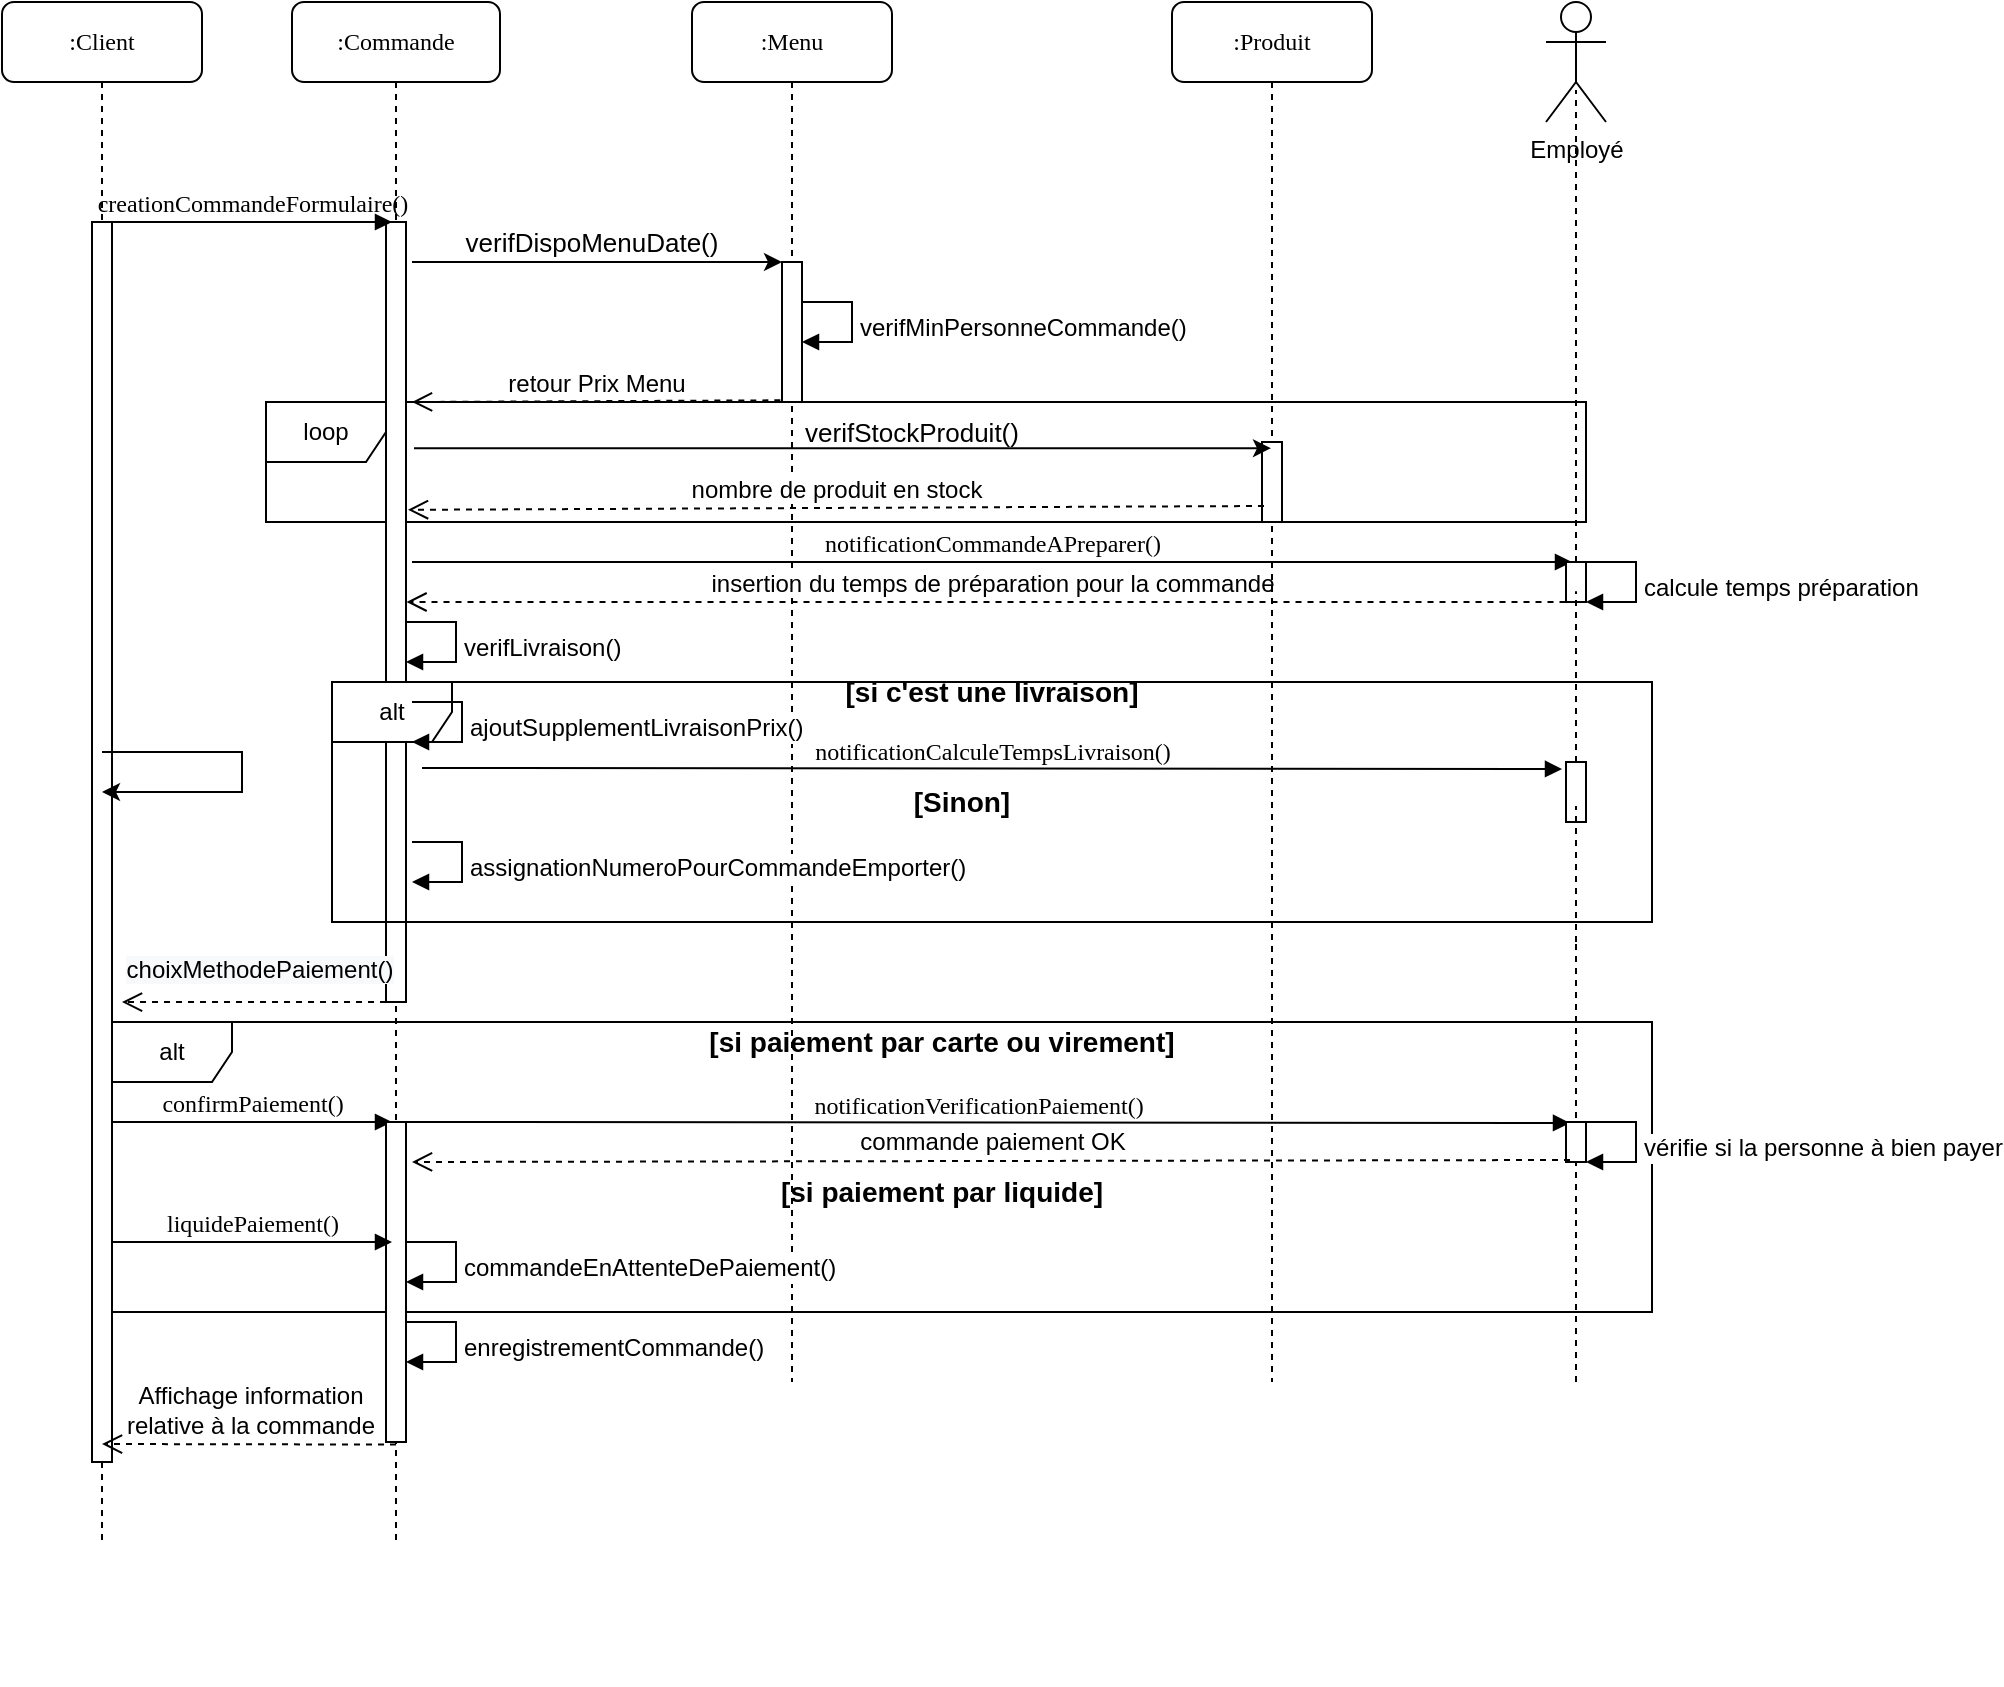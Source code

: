 <mxfile version="14.5.0" type="github">
  <diagram name="Page-1" id="13e1069c-82ec-6db2-03f1-153e76fe0fe0">
    <mxGraphModel dx="1422" dy="762" grid="1" gridSize="10" guides="1" tooltips="1" connect="1" arrows="1" fold="1" page="1" pageScale="1" pageWidth="1169" pageHeight="827" background="#ffffff" math="0" shadow="0">
      <root>
        <mxCell id="0" />
        <mxCell id="1" parent="0" />
        <mxCell id="iST1VT-TkBSoEeC9zd7C-1" value="loop" style="shape=umlFrame;whiteSpace=wrap;html=1;" vertex="1" parent="1">
          <mxGeometry x="167" y="230" width="660" height="60" as="geometry" />
        </mxCell>
        <mxCell id="tNndhrwOQ5jODoIzb9KM-23" value=":Client" style="shape=umlLifeline;perimeter=lifelinePerimeter;whiteSpace=wrap;html=1;container=1;collapsible=0;recursiveResize=0;outlineConnect=0;rounded=1;shadow=0;comic=0;labelBackgroundColor=none;strokeWidth=1;fontFamily=Verdana;fontSize=12;align=center;" parent="1" vertex="1">
          <mxGeometry x="35" y="30" width="100" height="770" as="geometry" />
        </mxCell>
        <mxCell id="tNndhrwOQ5jODoIzb9KM-24" value="" style="html=1;points=[];perimeter=orthogonalPerimeter;" parent="tNndhrwOQ5jODoIzb9KM-23" vertex="1">
          <mxGeometry x="45" y="450" width="10" height="20" as="geometry" />
        </mxCell>
        <mxCell id="tXjSpjRW7CRqGUorNea_-13" value="" style="html=1;points=[];perimeter=orthogonalPerimeter;rounded=0;shadow=0;comic=0;labelBackgroundColor=none;strokeWidth=1;fontFamily=Verdana;fontSize=12;align=center;" parent="tNndhrwOQ5jODoIzb9KM-23" vertex="1">
          <mxGeometry x="45" y="110" width="10" height="620" as="geometry" />
        </mxCell>
        <mxCell id="7baba1c4bc27f4b0-2" value=":Commande" style="shape=umlLifeline;perimeter=lifelinePerimeter;whiteSpace=wrap;html=1;container=1;collapsible=0;recursiveResize=0;outlineConnect=0;rounded=1;shadow=0;comic=0;labelBackgroundColor=none;strokeWidth=1;fontFamily=Verdana;fontSize=12;align=center;" parent="1" vertex="1">
          <mxGeometry x="180" y="30" width="104" height="770" as="geometry" />
        </mxCell>
        <mxCell id="tXjSpjRW7CRqGUorNea_-64" value="" style="html=1;points=[];perimeter=orthogonalPerimeter;rounded=0;shadow=0;comic=0;labelBackgroundColor=none;strokeWidth=1;fontFamily=Verdana;fontSize=12;align=center;" parent="7baba1c4bc27f4b0-2" vertex="1">
          <mxGeometry x="47" y="110" width="10" height="390" as="geometry" />
        </mxCell>
        <mxCell id="7baba1c4bc27f4b0-3" value=":Menu" style="shape=umlLifeline;perimeter=lifelinePerimeter;whiteSpace=wrap;html=1;container=1;collapsible=0;recursiveResize=0;outlineConnect=0;rounded=1;shadow=0;comic=0;labelBackgroundColor=none;strokeWidth=1;fontFamily=Verdana;fontSize=12;align=center;" parent="1" vertex="1">
          <mxGeometry x="380" y="30" width="100" height="690" as="geometry" />
        </mxCell>
        <mxCell id="7baba1c4bc27f4b0-13" value="" style="html=1;points=[];perimeter=orthogonalPerimeter;rounded=0;shadow=0;comic=0;labelBackgroundColor=none;strokeWidth=1;fontFamily=Verdana;fontSize=12;align=center;" parent="7baba1c4bc27f4b0-3" vertex="1">
          <mxGeometry x="45" y="130" width="10" height="70" as="geometry" />
        </mxCell>
        <mxCell id="tXjSpjRW7CRqGUorNea_-69" value="" style="endArrow=classic;html=1;fontSize=13;exitX=1.1;exitY=0;exitDx=0;exitDy=0;exitPerimeter=0;" parent="1" target="7baba1c4bc27f4b0-13" edge="1">
          <mxGeometry width="50" height="50" relative="1" as="geometry">
            <mxPoint x="240" y="160" as="sourcePoint" />
            <mxPoint x="394" y="160" as="targetPoint" />
          </mxGeometry>
        </mxCell>
        <mxCell id="tXjSpjRW7CRqGUorNea_-78" value="verifDispoMenuDate()" style="text;html=1;strokeColor=none;fillColor=none;align=center;verticalAlign=middle;whiteSpace=wrap;rounded=0;fontSize=13;" parent="1" vertex="1">
          <mxGeometry x="310" y="140" width="40" height="20" as="geometry" />
        </mxCell>
        <mxCell id="tXjSpjRW7CRqGUorNea_-83" value="verifMinPersonneCommande()" style="edgeStyle=orthogonalEdgeStyle;html=1;align=left;spacingLeft=2;endArrow=block;rounded=0;entryX=1;entryY=0;fontSize=12;" parent="1" edge="1">
          <mxGeometry x="0.067" relative="1" as="geometry">
            <mxPoint x="435" y="180" as="sourcePoint" />
            <Array as="points">
              <mxPoint x="460" y="180" />
            </Array>
            <mxPoint x="435" y="200" as="targetPoint" />
            <mxPoint as="offset" />
          </mxGeometry>
        </mxCell>
        <mxCell id="tXjSpjRW7CRqGUorNea_-86" value="retour Prix Menu" style="html=1;verticalAlign=bottom;endArrow=open;dashed=1;endSize=8;fontSize=12;exitX=-0.083;exitY=0.988;exitDx=0;exitDy=0;exitPerimeter=0;" parent="1" source="7baba1c4bc27f4b0-13" edge="1">
          <mxGeometry relative="1" as="geometry">
            <mxPoint x="660" y="290" as="sourcePoint" />
            <mxPoint x="240" y="230" as="targetPoint" />
          </mxGeometry>
        </mxCell>
        <mxCell id="tXjSpjRW7CRqGUorNea_-90" value="alt" style="shape=umlFrame;whiteSpace=wrap;html=1;" parent="1" vertex="1">
          <mxGeometry x="200" y="370" width="660" height="120" as="geometry" />
        </mxCell>
        <mxCell id="_CNvDfxLPx1KFOB0ygyv-1" value="&lt;span style=&quot;font-size: 14px&quot;&gt;&lt;b&gt;[si c&#39;est une livraison]&lt;/b&gt;&lt;/span&gt;" style="text;html=1;strokeColor=none;fillColor=none;align=center;verticalAlign=middle;whiteSpace=wrap;rounded=0;" parent="1" vertex="1">
          <mxGeometry x="275" y="365" width="510" height="20" as="geometry" />
        </mxCell>
        <mxCell id="_CNvDfxLPx1KFOB0ygyv-3" value="ajoutSupplementLivraisonPrix()" style="edgeStyle=orthogonalEdgeStyle;html=1;align=left;spacingLeft=2;endArrow=block;rounded=0;entryX=1;entryY=0;fontSize=12;" parent="1" edge="1">
          <mxGeometry x="0.067" relative="1" as="geometry">
            <mxPoint x="240" y="380" as="sourcePoint" />
            <Array as="points">
              <mxPoint x="265" y="380" />
            </Array>
            <mxPoint x="240" y="400" as="targetPoint" />
            <mxPoint as="offset" />
          </mxGeometry>
        </mxCell>
        <mxCell id="_CNvDfxLPx1KFOB0ygyv-4" value="&lt;span style=&quot;font-size: 14px&quot;&gt;&lt;b&gt;[Sinon]&lt;/b&gt;&lt;/span&gt;" style="text;html=1;strokeColor=none;fillColor=none;align=center;verticalAlign=middle;whiteSpace=wrap;rounded=0;" parent="1" vertex="1">
          <mxGeometry x="300" y="420" width="430" height="20" as="geometry" />
        </mxCell>
        <mxCell id="_CNvDfxLPx1KFOB0ygyv-9" value="verifLivraison()" style="edgeStyle=orthogonalEdgeStyle;html=1;align=left;spacingLeft=2;endArrow=block;rounded=0;entryX=1;entryY=0;fontSize=12;" parent="1" edge="1">
          <mxGeometry x="0.067" relative="1" as="geometry">
            <mxPoint x="237" y="340" as="sourcePoint" />
            <Array as="points">
              <mxPoint x="262" y="340" />
            </Array>
            <mxPoint x="237" y="360" as="targetPoint" />
            <mxPoint as="offset" />
          </mxGeometry>
        </mxCell>
        <mxCell id="_CNvDfxLPx1KFOB0ygyv-17" value="Employé" style="shape=umlActor;verticalLabelPosition=bottom;verticalAlign=top;html=1;" parent="1" vertex="1">
          <mxGeometry x="807" y="30" width="30" height="60" as="geometry" />
        </mxCell>
        <mxCell id="_CNvDfxLPx1KFOB0ygyv-18" value="" style="endArrow=none;dashed=1;html=1;entryX=0.5;entryY=0.733;entryDx=0;entryDy=0;entryPerimeter=0;" parent="1" source="_CNvDfxLPx1KFOB0ygyv-42" target="_CNvDfxLPx1KFOB0ygyv-17" edge="1">
          <mxGeometry width="50" height="50" relative="1" as="geometry">
            <mxPoint x="822" y="720" as="sourcePoint" />
            <mxPoint x="760" y="320" as="targetPoint" />
          </mxGeometry>
        </mxCell>
        <mxCell id="_CNvDfxLPx1KFOB0ygyv-21" value="" style="endArrow=none;dashed=1;html=1;" parent="1" edge="1">
          <mxGeometry width="50" height="50" relative="1" as="geometry">
            <mxPoint x="822" y="720" as="sourcePoint" />
            <mxPoint x="822" y="500" as="targetPoint" />
            <Array as="points" />
          </mxGeometry>
        </mxCell>
        <mxCell id="_CNvDfxLPx1KFOB0ygyv-33" value="calcule temps préparation" style="edgeStyle=orthogonalEdgeStyle;html=1;align=left;spacingLeft=2;endArrow=block;rounded=0;entryX=1;entryY=0;fontSize=12;" parent="1" edge="1">
          <mxGeometry x="0.067" relative="1" as="geometry">
            <mxPoint x="827" y="310" as="sourcePoint" />
            <Array as="points">
              <mxPoint x="852" y="310" />
            </Array>
            <mxPoint x="827" y="330" as="targetPoint" />
            <mxPoint as="offset" />
          </mxGeometry>
        </mxCell>
        <mxCell id="_CNvDfxLPx1KFOB0ygyv-37" value="assignationNumeroPourCommandeEmporter()" style="edgeStyle=orthogonalEdgeStyle;html=1;align=left;spacingLeft=2;endArrow=block;rounded=0;entryX=1;entryY=0;fontSize=12;" parent="1" edge="1">
          <mxGeometry x="0.067" relative="1" as="geometry">
            <mxPoint x="240" y="450" as="sourcePoint" />
            <Array as="points">
              <mxPoint x="265" y="450" />
              <mxPoint x="265" y="470" />
            </Array>
            <mxPoint x="240" y="470" as="targetPoint" />
            <mxPoint as="offset" />
          </mxGeometry>
        </mxCell>
        <mxCell id="_CNvDfxLPx1KFOB0ygyv-39" value="notificationCommandeAPreparer()" style="html=1;verticalAlign=bottom;endArrow=block;labelBackgroundColor=none;fontFamily=Verdana;fontSize=12;edgeStyle=elbowEdgeStyle;elbow=vertical;" parent="1" edge="1">
          <mxGeometry relative="1" as="geometry">
            <mxPoint x="240" y="310" as="sourcePoint" />
            <mxPoint x="820" y="310" as="targetPoint" />
          </mxGeometry>
        </mxCell>
        <mxCell id="_CNvDfxLPx1KFOB0ygyv-41" value="insertion du temps de préparation pour la commande" style="html=1;verticalAlign=bottom;endArrow=open;dashed=1;endSize=8;fontSize=12;exitX=-0.083;exitY=0.988;exitDx=0;exitDy=0;exitPerimeter=0;" parent="1" edge="1">
          <mxGeometry relative="1" as="geometry">
            <mxPoint x="822.75" y="330" as="sourcePoint" />
            <mxPoint x="237.25" y="330" as="targetPoint" />
          </mxGeometry>
        </mxCell>
        <mxCell id="_CNvDfxLPx1KFOB0ygyv-42" value="" style="html=1;points=[];perimeter=orthogonalPerimeter;rounded=0;shadow=0;comic=0;labelBackgroundColor=none;strokeWidth=1;fontFamily=Verdana;fontSize=12;align=center;" parent="1" vertex="1">
          <mxGeometry x="817" y="310" width="10" height="20" as="geometry" />
        </mxCell>
        <mxCell id="_CNvDfxLPx1KFOB0ygyv-43" value="" style="endArrow=none;dashed=1;html=1;entryX=0.5;entryY=0.733;entryDx=0;entryDy=0;entryPerimeter=0;" parent="1" source="VrCrZL_jjA6jjHdc8OWU-18" target="_CNvDfxLPx1KFOB0ygyv-42" edge="1">
          <mxGeometry width="50" height="50" relative="1" as="geometry">
            <mxPoint x="822" y="500" as="sourcePoint" />
            <mxPoint x="822" y="73.98" as="targetPoint" />
          </mxGeometry>
        </mxCell>
        <mxCell id="tNndhrwOQ5jODoIzb9KM-13" value="" style="endArrow=none;dashed=1;html=1;" parent="1" edge="1">
          <mxGeometry width="50" height="50" relative="1" as="geometry">
            <mxPoint x="90" y="870" as="sourcePoint" />
            <mxPoint x="90" y="870" as="targetPoint" />
          </mxGeometry>
        </mxCell>
        <mxCell id="tNndhrwOQ5jODoIzb9KM-19" value="" style="html=1;verticalAlign=bottom;endArrow=open;dashed=1;endSize=8;fontSize=12;entryX=0.007;entryY=0.638;entryDx=0;entryDy=0;entryPerimeter=0;" parent="1" edge="1">
          <mxGeometry relative="1" as="geometry">
            <mxPoint x="233.01" y="530" as="sourcePoint" />
            <mxPoint x="94.99" y="530.04" as="targetPoint" />
          </mxGeometry>
        </mxCell>
        <mxCell id="tNndhrwOQ5jODoIzb9KM-48" value="&lt;span style=&quot;color: rgb(0 , 0 , 0) ; font-family: &amp;#34;helvetica&amp;#34; ; font-size: 12px ; font-style: normal ; font-weight: 400 ; letter-spacing: normal ; text-indent: 0px ; text-transform: none ; word-spacing: 0px ; background-color: rgb(248 , 249 , 250) ; display: inline ; float: none&quot;&gt;choixMethodePaiement()&lt;/span&gt;" style="text;whiteSpace=wrap;html=1;align=center;" parent="1" vertex="1">
          <mxGeometry x="44" y="500" width="240" height="20" as="geometry" />
        </mxCell>
        <mxCell id="tXjSpjRW7CRqGUorNea_-12" value="creationCommandeFormulaire()" style="html=1;verticalAlign=bottom;endArrow=block;labelBackgroundColor=none;fontFamily=Verdana;fontSize=12;edgeStyle=elbowEdgeStyle;elbow=vertical;" parent="1" edge="1">
          <mxGeometry relative="1" as="geometry">
            <mxPoint x="90" y="140" as="sourcePoint" />
            <mxPoint x="230" y="140" as="targetPoint" />
          </mxGeometry>
        </mxCell>
        <mxCell id="VrCrZL_jjA6jjHdc8OWU-1" value="notificationCalculeTempsLivraison()" style="html=1;verticalAlign=bottom;endArrow=block;labelBackgroundColor=none;fontFamily=Verdana;fontSize=12;edgeStyle=elbowEdgeStyle;elbow=vertical;entryX=-0.2;entryY=0.133;entryDx=0;entryDy=0;entryPerimeter=0;" parent="1" target="VrCrZL_jjA6jjHdc8OWU-18" edge="1">
          <mxGeometry relative="1" as="geometry">
            <mxPoint x="245" y="413" as="sourcePoint" />
            <mxPoint x="825" y="413" as="targetPoint" />
          </mxGeometry>
        </mxCell>
        <mxCell id="VrCrZL_jjA6jjHdc8OWU-2" value="alt" style="shape=umlFrame;whiteSpace=wrap;html=1;" parent="1" vertex="1">
          <mxGeometry x="90" y="540" width="770" height="145" as="geometry" />
        </mxCell>
        <mxCell id="VrCrZL_jjA6jjHdc8OWU-4" value="&lt;span style=&quot;font-size: 14px&quot;&gt;&lt;b&gt;[si paiement par carte ou virement]&lt;/b&gt;&lt;/span&gt;" style="text;html=1;strokeColor=none;fillColor=none;align=center;verticalAlign=middle;whiteSpace=wrap;rounded=0;" parent="1" vertex="1">
          <mxGeometry x="250" y="540" width="510" height="20" as="geometry" />
        </mxCell>
        <mxCell id="VrCrZL_jjA6jjHdc8OWU-5" value="&lt;span style=&quot;font-size: 14px&quot;&gt;&lt;b&gt;[si paiement par liquide]&lt;/b&gt;&lt;/span&gt;" style="text;html=1;strokeColor=none;fillColor=none;align=center;verticalAlign=middle;whiteSpace=wrap;rounded=0;" parent="1" vertex="1">
          <mxGeometry x="250" y="615" width="510" height="20" as="geometry" />
        </mxCell>
        <mxCell id="VrCrZL_jjA6jjHdc8OWU-6" value="confirmPaiement()" style="html=1;verticalAlign=bottom;endArrow=block;labelBackgroundColor=none;fontFamily=Verdana;fontSize=12;edgeStyle=elbowEdgeStyle;elbow=vertical;" parent="1" edge="1">
          <mxGeometry relative="1" as="geometry">
            <mxPoint x="90" y="590" as="sourcePoint" />
            <mxPoint x="230" y="590" as="targetPoint" />
          </mxGeometry>
        </mxCell>
        <mxCell id="VrCrZL_jjA6jjHdc8OWU-7" value="" style="html=1;points=[];perimeter=orthogonalPerimeter;rounded=0;shadow=0;comic=0;labelBackgroundColor=none;strokeWidth=1;fontFamily=Verdana;fontSize=12;align=center;" parent="1" vertex="1">
          <mxGeometry x="227" y="590" width="10" height="160" as="geometry" />
        </mxCell>
        <mxCell id="VrCrZL_jjA6jjHdc8OWU-8" style="edgeStyle=orthogonalEdgeStyle;rounded=0;orthogonalLoop=1;jettySize=auto;html=1;" parent="1" source="tNndhrwOQ5jODoIzb9KM-23" target="tNndhrwOQ5jODoIzb9KM-23" edge="1">
          <mxGeometry relative="1" as="geometry" />
        </mxCell>
        <mxCell id="VrCrZL_jjA6jjHdc8OWU-9" value="Affichage information&lt;br&gt;relative à la commande" style="html=1;verticalAlign=bottom;endArrow=open;dashed=1;endSize=8;fontSize=12;exitX=0.5;exitY=1.008;exitDx=0;exitDy=0;exitPerimeter=0;" parent="1" source="VrCrZL_jjA6jjHdc8OWU-7" edge="1">
          <mxGeometry relative="1" as="geometry">
            <mxPoint x="220" y="720" as="sourcePoint" />
            <mxPoint x="85" y="751" as="targetPoint" />
          </mxGeometry>
        </mxCell>
        <mxCell id="VrCrZL_jjA6jjHdc8OWU-11" value="commandeEnAttenteDePaiement()" style="edgeStyle=orthogonalEdgeStyle;html=1;align=left;spacingLeft=2;endArrow=block;rounded=0;entryX=1;entryY=0;fontSize=12;" parent="1" edge="1">
          <mxGeometry x="0.067" relative="1" as="geometry">
            <mxPoint x="237" y="650" as="sourcePoint" />
            <Array as="points">
              <mxPoint x="262" y="650" />
            </Array>
            <mxPoint x="237" y="670" as="targetPoint" />
            <mxPoint as="offset" />
          </mxGeometry>
        </mxCell>
        <mxCell id="VrCrZL_jjA6jjHdc8OWU-12" value="liquidePaiement()" style="html=1;verticalAlign=bottom;endArrow=block;labelBackgroundColor=none;fontFamily=Verdana;fontSize=12;edgeStyle=elbowEdgeStyle;elbow=vertical;" parent="1" edge="1">
          <mxGeometry relative="1" as="geometry">
            <mxPoint x="90" y="650" as="sourcePoint" />
            <mxPoint x="230" y="650" as="targetPoint" />
          </mxGeometry>
        </mxCell>
        <mxCell id="VrCrZL_jjA6jjHdc8OWU-13" value="notificationVerificationPaiement()" style="html=1;verticalAlign=bottom;endArrow=block;labelBackgroundColor=none;fontFamily=Verdana;fontSize=12;edgeStyle=elbowEdgeStyle;elbow=vertical;entryX=0.2;entryY=0.033;entryDx=0;entryDy=0;entryPerimeter=0;" parent="1" target="VrCrZL_jjA6jjHdc8OWU-15" edge="1">
          <mxGeometry relative="1" as="geometry">
            <mxPoint x="227" y="590" as="sourcePoint" />
            <mxPoint x="367" y="590" as="targetPoint" />
          </mxGeometry>
        </mxCell>
        <mxCell id="VrCrZL_jjA6jjHdc8OWU-15" value="" style="html=1;points=[];perimeter=orthogonalPerimeter;rounded=0;shadow=0;comic=0;labelBackgroundColor=none;strokeWidth=1;fontFamily=Verdana;fontSize=12;align=center;" parent="1" vertex="1">
          <mxGeometry x="817" y="590" width="10" height="20" as="geometry" />
        </mxCell>
        <mxCell id="VrCrZL_jjA6jjHdc8OWU-16" value="vérifie si la personne à bien payer" style="edgeStyle=orthogonalEdgeStyle;html=1;align=left;spacingLeft=2;endArrow=block;rounded=0;entryX=1;entryY=0;fontSize=12;" parent="1" edge="1">
          <mxGeometry x="0.067" relative="1" as="geometry">
            <mxPoint x="827" y="590" as="sourcePoint" />
            <Array as="points">
              <mxPoint x="852" y="590" />
            </Array>
            <mxPoint x="827" y="610" as="targetPoint" />
            <mxPoint as="offset" />
          </mxGeometry>
        </mxCell>
        <mxCell id="VrCrZL_jjA6jjHdc8OWU-17" value="commande paiement OK" style="html=1;verticalAlign=bottom;endArrow=open;dashed=1;endSize=8;fontSize=12;exitX=0.2;exitY=0.95;exitDx=0;exitDy=0;exitPerimeter=0;" parent="1" source="VrCrZL_jjA6jjHdc8OWU-15" edge="1">
          <mxGeometry relative="1" as="geometry">
            <mxPoint x="807" y="610" as="sourcePoint" />
            <mxPoint x="240" y="610" as="targetPoint" />
          </mxGeometry>
        </mxCell>
        <mxCell id="VrCrZL_jjA6jjHdc8OWU-18" value="" style="html=1;points=[];perimeter=orthogonalPerimeter;rounded=0;shadow=0;comic=0;labelBackgroundColor=none;strokeWidth=1;fontFamily=Verdana;fontSize=12;align=center;" parent="1" vertex="1">
          <mxGeometry x="817" y="410" width="10" height="30" as="geometry" />
        </mxCell>
        <mxCell id="VrCrZL_jjA6jjHdc8OWU-19" value="" style="endArrow=none;dashed=1;html=1;entryX=0.5;entryY=0.733;entryDx=0;entryDy=0;entryPerimeter=0;" parent="1" target="VrCrZL_jjA6jjHdc8OWU-18" edge="1">
          <mxGeometry width="50" height="50" relative="1" as="geometry">
            <mxPoint x="822" y="500" as="sourcePoint" />
            <mxPoint x="822" y="291.99" as="targetPoint" />
          </mxGeometry>
        </mxCell>
        <mxCell id="VrCrZL_jjA6jjHdc8OWU-21" value="enregistrementCommande()" style="edgeStyle=orthogonalEdgeStyle;html=1;align=left;spacingLeft=2;endArrow=block;rounded=0;entryX=1;entryY=0;fontSize=12;" parent="1" edge="1">
          <mxGeometry x="0.067" relative="1" as="geometry">
            <mxPoint x="237" y="690" as="sourcePoint" />
            <Array as="points">
              <mxPoint x="262" y="690" />
            </Array>
            <mxPoint x="237" y="710" as="targetPoint" />
            <mxPoint as="offset" />
          </mxGeometry>
        </mxCell>
        <mxCell id="VrCrZL_jjA6jjHdc8OWU-22" value=":Produit" style="shape=umlLifeline;perimeter=lifelinePerimeter;whiteSpace=wrap;html=1;container=1;collapsible=0;recursiveResize=0;outlineConnect=0;rounded=1;shadow=0;comic=0;labelBackgroundColor=none;strokeWidth=1;fontFamily=Verdana;fontSize=12;align=center;" parent="1" vertex="1">
          <mxGeometry x="620" y="30" width="100" height="690" as="geometry" />
        </mxCell>
        <mxCell id="VrCrZL_jjA6jjHdc8OWU-23" value="" style="html=1;points=[];perimeter=orthogonalPerimeter;rounded=0;shadow=0;comic=0;labelBackgroundColor=none;strokeWidth=1;fontFamily=Verdana;fontSize=12;align=center;" parent="VrCrZL_jjA6jjHdc8OWU-22" vertex="1">
          <mxGeometry x="45" y="220" width="10" height="40" as="geometry" />
        </mxCell>
        <mxCell id="VrCrZL_jjA6jjHdc8OWU-24" value="" style="endArrow=classic;html=1;fontSize=13;exitX=1.4;exitY=0.29;exitDx=0;exitDy=0;exitPerimeter=0;" parent="1" source="tXjSpjRW7CRqGUorNea_-64" target="VrCrZL_jjA6jjHdc8OWU-22" edge="1">
          <mxGeometry width="50" height="50" relative="1" as="geometry">
            <mxPoint x="430" y="220" as="sourcePoint" />
            <mxPoint x="615" y="220" as="targetPoint" />
          </mxGeometry>
        </mxCell>
        <mxCell id="VrCrZL_jjA6jjHdc8OWU-28" value="verifStockProduit()" style="text;html=1;strokeColor=none;fillColor=none;align=center;verticalAlign=middle;whiteSpace=wrap;rounded=0;fontSize=13;" parent="1" vertex="1">
          <mxGeometry x="470" y="240" width="40" height="10" as="geometry" />
        </mxCell>
        <mxCell id="iST1VT-TkBSoEeC9zd7C-2" value="nombre de produit en stock" style="html=1;verticalAlign=bottom;endArrow=open;dashed=1;endSize=8;fontSize=12;exitX=0.1;exitY=0.8;exitDx=0;exitDy=0;exitPerimeter=0;entryX=1.1;entryY=0.369;entryDx=0;entryDy=0;entryPerimeter=0;" edge="1" parent="1" source="VrCrZL_jjA6jjHdc8OWU-23" target="tXjSpjRW7CRqGUorNea_-64">
          <mxGeometry relative="1" as="geometry">
            <mxPoint x="660" y="260" as="sourcePoint" />
            <mxPoint x="239" y="274" as="targetPoint" />
            <Array as="points" />
          </mxGeometry>
        </mxCell>
      </root>
    </mxGraphModel>
  </diagram>
</mxfile>
